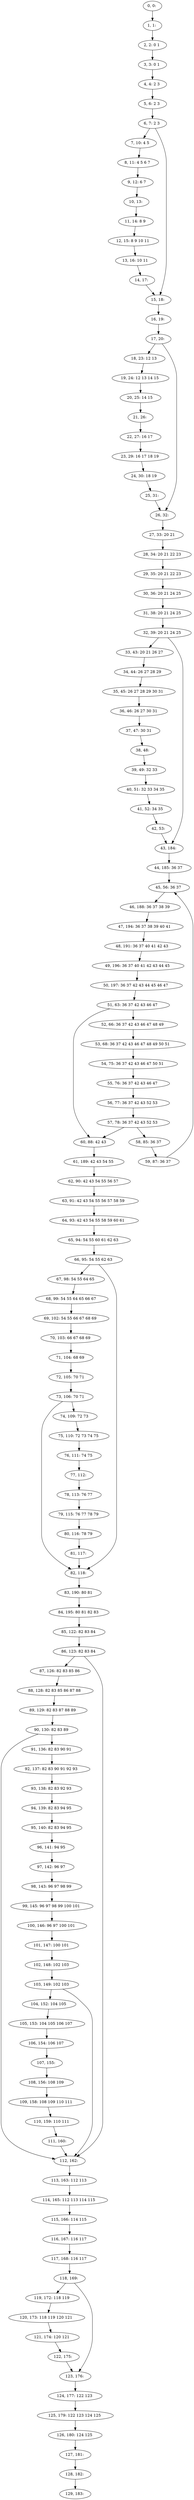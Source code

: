 digraph G {
0[label="0, 0: "];
1[label="1, 1: "];
2[label="2, 2: 0 1 "];
3[label="3, 3: 0 1 "];
4[label="4, 4: 2 3 "];
5[label="5, 6: 2 3 "];
6[label="6, 7: 2 3 "];
7[label="7, 10: 4 5 "];
8[label="8, 11: 4 5 6 7 "];
9[label="9, 12: 6 7 "];
10[label="10, 13: "];
11[label="11, 14: 8 9 "];
12[label="12, 15: 8 9 10 11 "];
13[label="13, 16: 10 11 "];
14[label="14, 17: "];
15[label="15, 18: "];
16[label="16, 19: "];
17[label="17, 20: "];
18[label="18, 23: 12 13 "];
19[label="19, 24: 12 13 14 15 "];
20[label="20, 25: 14 15 "];
21[label="21, 26: "];
22[label="22, 27: 16 17 "];
23[label="23, 29: 16 17 18 19 "];
24[label="24, 30: 18 19 "];
25[label="25, 31: "];
26[label="26, 32: "];
27[label="27, 33: 20 21 "];
28[label="28, 34: 20 21 22 23 "];
29[label="29, 35: 20 21 22 23 "];
30[label="30, 36: 20 21 24 25 "];
31[label="31, 38: 20 21 24 25 "];
32[label="32, 39: 20 21 24 25 "];
33[label="33, 43: 20 21 26 27 "];
34[label="34, 44: 26 27 28 29 "];
35[label="35, 45: 26 27 28 29 30 31 "];
36[label="36, 46: 26 27 30 31 "];
37[label="37, 47: 30 31 "];
38[label="38, 48: "];
39[label="39, 49: 32 33 "];
40[label="40, 51: 32 33 34 35 "];
41[label="41, 52: 34 35 "];
42[label="42, 53: "];
43[label="43, 184: "];
44[label="44, 185: 36 37 "];
45[label="45, 56: 36 37 "];
46[label="46, 188: 36 37 38 39 "];
47[label="47, 194: 36 37 38 39 40 41 "];
48[label="48, 191: 36 37 40 41 42 43 "];
49[label="49, 196: 36 37 40 41 42 43 44 45 "];
50[label="50, 197: 36 37 42 43 44 45 46 47 "];
51[label="51, 63: 36 37 42 43 46 47 "];
52[label="52, 66: 36 37 42 43 46 47 48 49 "];
53[label="53, 68: 36 37 42 43 46 47 48 49 50 51 "];
54[label="54, 75: 36 37 42 43 46 47 50 51 "];
55[label="55, 76: 36 37 42 43 46 47 "];
56[label="56, 77: 36 37 42 43 52 53 "];
57[label="57, 78: 36 37 42 43 52 53 "];
58[label="58, 85: 36 37 "];
59[label="59, 87: 36 37 "];
60[label="60, 88: 42 43 "];
61[label="61, 189: 42 43 54 55 "];
62[label="62, 90: 42 43 54 55 56 57 "];
63[label="63, 91: 42 43 54 55 56 57 58 59 "];
64[label="64, 93: 42 43 54 55 58 59 60 61 "];
65[label="65, 94: 54 55 60 61 62 63 "];
66[label="66, 95: 54 55 62 63 "];
67[label="67, 98: 54 55 64 65 "];
68[label="68, 99: 54 55 64 65 66 67 "];
69[label="69, 102: 54 55 66 67 68 69 "];
70[label="70, 103: 66 67 68 69 "];
71[label="71, 104: 68 69 "];
72[label="72, 105: 70 71 "];
73[label="73, 106: 70 71 "];
74[label="74, 109: 72 73 "];
75[label="75, 110: 72 73 74 75 "];
76[label="76, 111: 74 75 "];
77[label="77, 112: "];
78[label="78, 113: 76 77 "];
79[label="79, 115: 76 77 78 79 "];
80[label="80, 116: 78 79 "];
81[label="81, 117: "];
82[label="82, 118: "];
83[label="83, 190: 80 81 "];
84[label="84, 195: 80 81 82 83 "];
85[label="85, 122: 82 83 84 "];
86[label="86, 123: 82 83 84 "];
87[label="87, 126: 82 83 85 86 "];
88[label="88, 128: 82 83 85 86 87 88 "];
89[label="89, 129: 82 83 87 88 89 "];
90[label="90, 130: 82 83 89 "];
91[label="91, 136: 82 83 90 91 "];
92[label="92, 137: 82 83 90 91 92 93 "];
93[label="93, 138: 82 83 92 93 "];
94[label="94, 139: 82 83 94 95 "];
95[label="95, 140: 82 83 94 95 "];
96[label="96, 141: 94 95 "];
97[label="97, 142: 96 97 "];
98[label="98, 143: 96 97 98 99 "];
99[label="99, 145: 96 97 98 99 100 101 "];
100[label="100, 146: 96 97 100 101 "];
101[label="101, 147: 100 101 "];
102[label="102, 148: 102 103 "];
103[label="103, 149: 102 103 "];
104[label="104, 152: 104 105 "];
105[label="105, 153: 104 105 106 107 "];
106[label="106, 154: 106 107 "];
107[label="107, 155: "];
108[label="108, 156: 108 109 "];
109[label="109, 158: 108 109 110 111 "];
110[label="110, 159: 110 111 "];
111[label="111, 160: "];
112[label="112, 162: "];
113[label="113, 163: 112 113 "];
114[label="114, 165: 112 113 114 115 "];
115[label="115, 166: 114 115 "];
116[label="116, 167: 116 117 "];
117[label="117, 168: 116 117 "];
118[label="118, 169: "];
119[label="119, 172: 118 119 "];
120[label="120, 173: 118 119 120 121 "];
121[label="121, 174: 120 121 "];
122[label="122, 175: "];
123[label="123, 176: "];
124[label="124, 177: 122 123 "];
125[label="125, 179: 122 123 124 125 "];
126[label="126, 180: 124 125 "];
127[label="127, 181: "];
128[label="128, 182: "];
129[label="129, 183: "];
0->1 ;
1->2 ;
2->3 ;
3->4 ;
4->5 ;
5->6 ;
6->7 ;
6->15 ;
7->8 ;
8->9 ;
9->10 ;
10->11 ;
11->12 ;
12->13 ;
13->14 ;
14->15 ;
15->16 ;
16->17 ;
17->18 ;
17->26 ;
18->19 ;
19->20 ;
20->21 ;
21->22 ;
22->23 ;
23->24 ;
24->25 ;
25->26 ;
26->27 ;
27->28 ;
28->29 ;
29->30 ;
30->31 ;
31->32 ;
32->33 ;
32->43 ;
33->34 ;
34->35 ;
35->36 ;
36->37 ;
37->38 ;
38->39 ;
39->40 ;
40->41 ;
41->42 ;
42->43 ;
43->44 ;
44->45 ;
45->46 ;
46->47 ;
47->48 ;
48->49 ;
49->50 ;
50->51 ;
51->52 ;
51->60 ;
52->53 ;
53->54 ;
54->55 ;
55->56 ;
56->57 ;
57->58 ;
57->60 ;
58->59 ;
59->45 ;
60->61 ;
61->62 ;
62->63 ;
63->64 ;
64->65 ;
65->66 ;
66->67 ;
66->82 ;
67->68 ;
68->69 ;
69->70 ;
70->71 ;
71->72 ;
72->73 ;
73->74 ;
73->82 ;
74->75 ;
75->76 ;
76->77 ;
77->78 ;
78->79 ;
79->80 ;
80->81 ;
81->82 ;
82->83 ;
83->84 ;
84->85 ;
85->86 ;
86->87 ;
86->112 ;
87->88 ;
88->89 ;
89->90 ;
90->91 ;
90->112 ;
91->92 ;
92->93 ;
93->94 ;
94->95 ;
95->96 ;
96->97 ;
97->98 ;
98->99 ;
99->100 ;
100->101 ;
101->102 ;
102->103 ;
103->104 ;
103->112 ;
104->105 ;
105->106 ;
106->107 ;
107->108 ;
108->109 ;
109->110 ;
110->111 ;
111->112 ;
112->113 ;
113->114 ;
114->115 ;
115->116 ;
116->117 ;
117->118 ;
118->119 ;
118->123 ;
119->120 ;
120->121 ;
121->122 ;
122->123 ;
123->124 ;
124->125 ;
125->126 ;
126->127 ;
127->128 ;
128->129 ;
}
